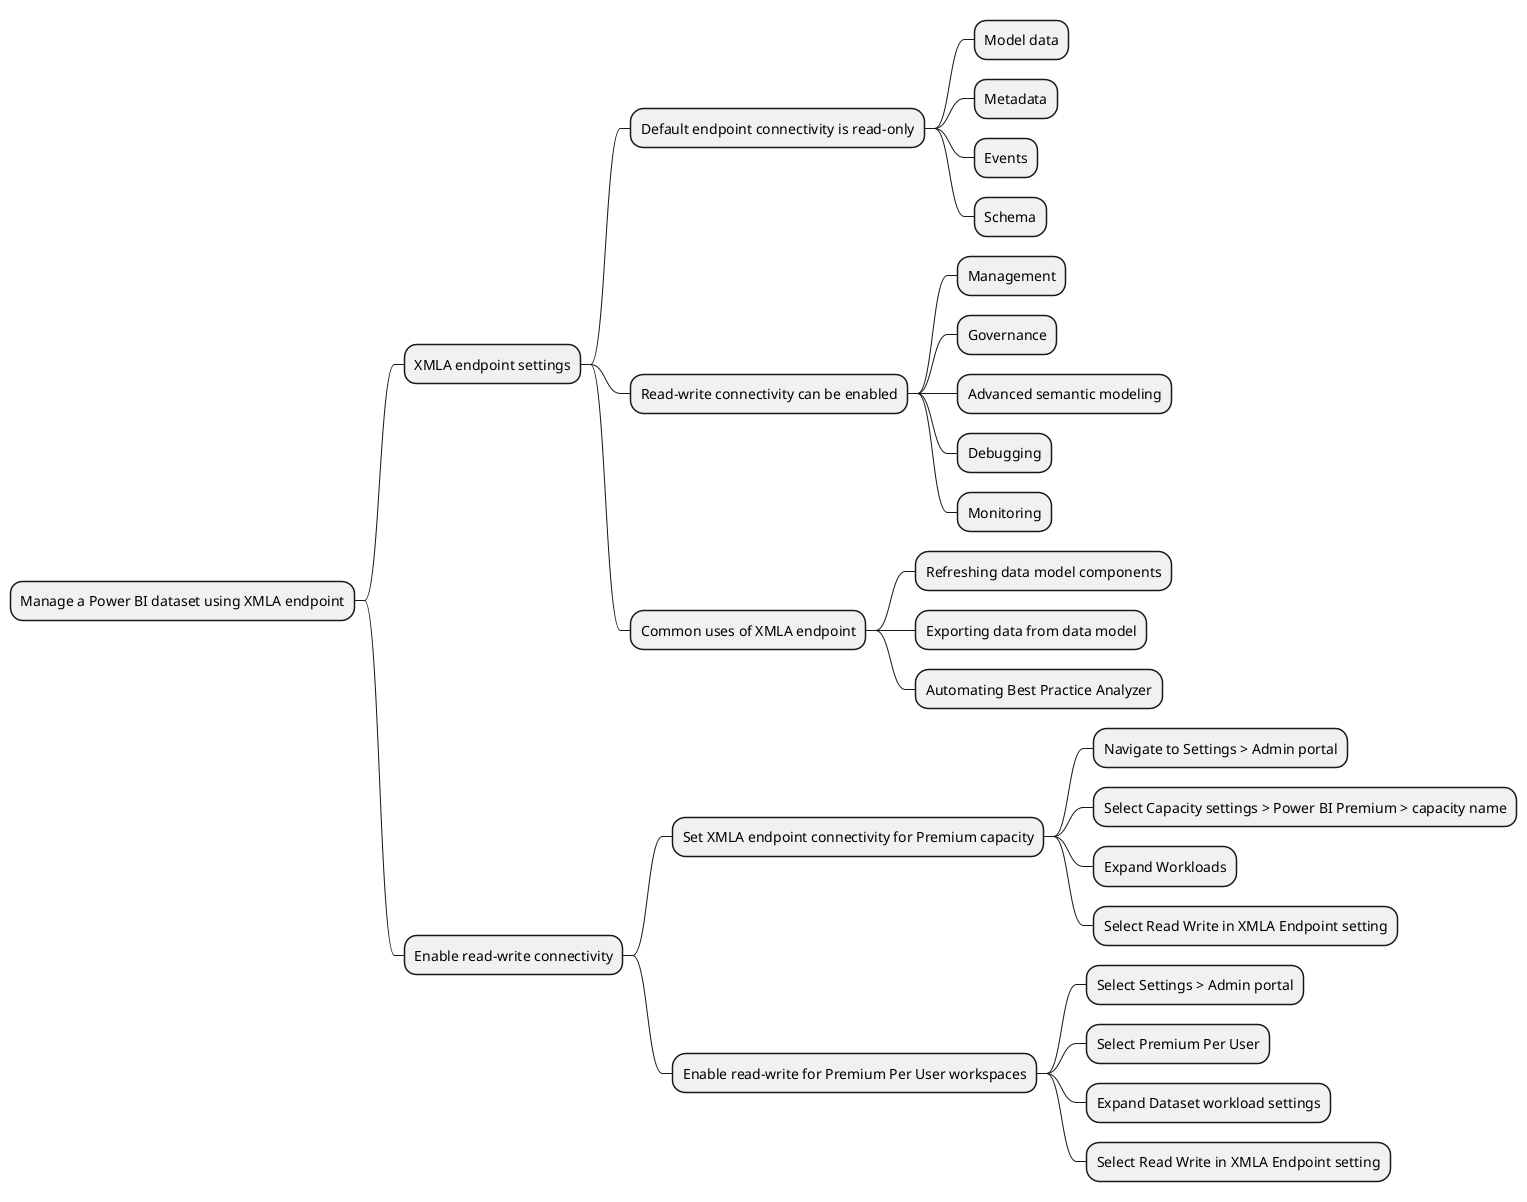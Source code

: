 @startmindmap
* Manage a Power BI dataset using XMLA endpoint
** XMLA endpoint settings
*** Default endpoint connectivity is read-only
**** Model data
**** Metadata
**** Events
**** Schema
*** Read-write connectivity can be enabled
**** Management
**** Governance
**** Advanced semantic modeling
**** Debugging
**** Monitoring
*** Common uses of XMLA endpoint
**** Refreshing data model components
**** Exporting data from data model
**** Automating Best Practice Analyzer
** Enable read-write connectivity
*** Set XMLA endpoint connectivity for Premium capacity
**** Navigate to Settings > Admin portal
**** Select Capacity settings > Power BI Premium > capacity name
**** Expand Workloads
**** Select Read Write in XMLA Endpoint setting
*** Enable read-write for Premium Per User workspaces
**** Select Settings > Admin portal
**** Select Premium Per User
**** Expand Dataset workload settings
**** Select Read Write in XMLA Endpoint setting
@endmindmap